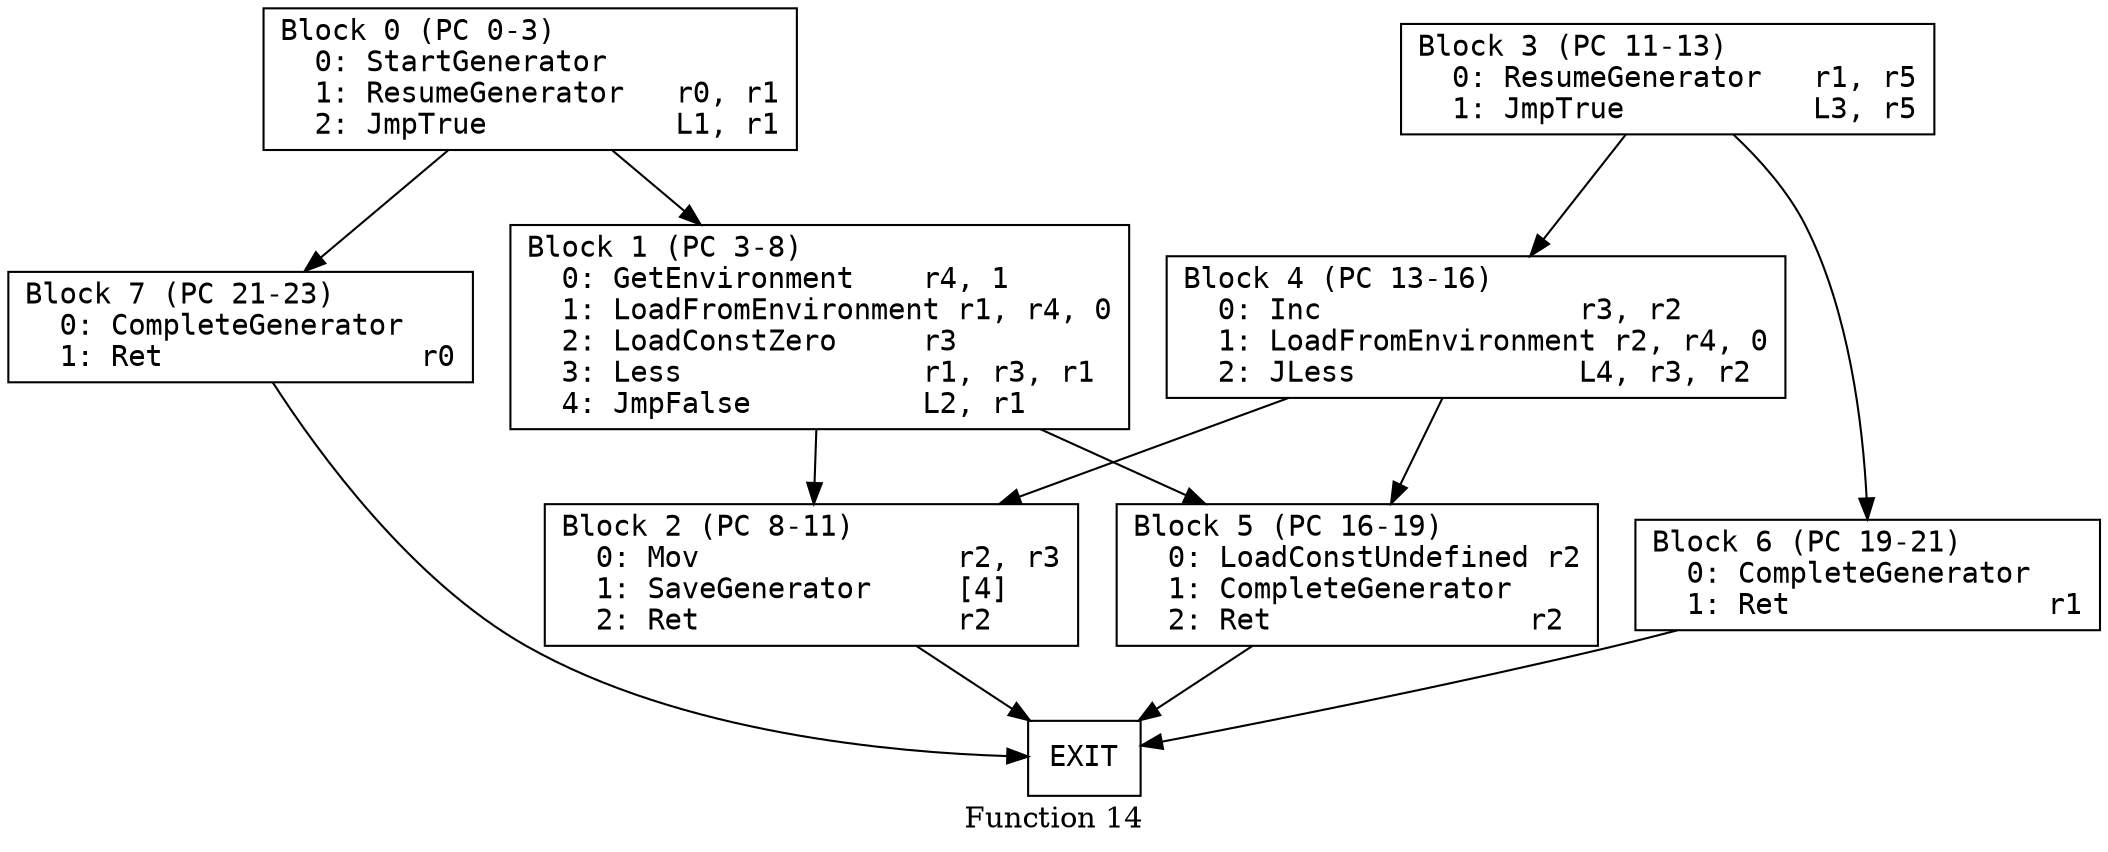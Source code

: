 // Function 14 from flow_control
// Generated from data/flow_control.dot

digraph {
  rankdir=TB;
  node [shape=box, fontname="monospace"];

  label = "Function 14";
  style = filled;
  color = lightgrey;

  f14_n0 [ label = "Block 0 (PC 0-3)\l  0: StartGenerator    \l  1: ResumeGenerator   r0, r1\l  2: JmpTrue           L1, r1\l" ]
  f14_n1 [ label = "Block 1 (PC 3-8)\l  0: GetEnvironment    r4, 1\l  1: LoadFromEnvironment r1, r4, 0\l  2: LoadConstZero     r3\l  3: Less              r1, r3, r1\l  4: JmpFalse          L2, r1\l" ]
  f14_n2 [ label = "Block 2 (PC 8-11)\l  0: Mov               r2, r3\l  1: SaveGenerator     [4]\l  2: Ret               r2\l" ]
  f14_n3 [ label = "Block 3 (PC 11-13)\l  0: ResumeGenerator   r1, r5\l  1: JmpTrue           L3, r5\l" ]
  f14_n4 [ label = "Block 4 (PC 13-16)\l  0: Inc               r3, r2\l  1: LoadFromEnvironment r2, r4, 0\l  2: JLess             L4, r3, r2\l" ]
  f14_n5 [ label = "Block 5 (PC 16-19)\l  0: LoadConstUndefined r2\l  1: CompleteGenerator \l  2: Ret               r2\l" ]
  f14_n6 [ label = "Block 6 (PC 19-21)\l  0: CompleteGenerator \l  1: Ret               r1\l" ]
  f14_n7 [ label = "Block 7 (PC 21-23)\l  0: CompleteGenerator \l  1: Ret               r0\l" ]
  f14_n8 [ label = "EXIT" ]

  f14_n0 -> f14_n7
  f14_n0 -> f14_n1
  f14_n1 -> f14_n5
  f14_n1 -> f14_n2
  f14_n2 -> f14_n8
  f14_n3 -> f14_n6
  f14_n3 -> f14_n4
  f14_n4 -> f14_n2
  f14_n4 -> f14_n5
  f14_n5 -> f14_n8
  f14_n6 -> f14_n8
  f14_n7 -> f14_n8
}
